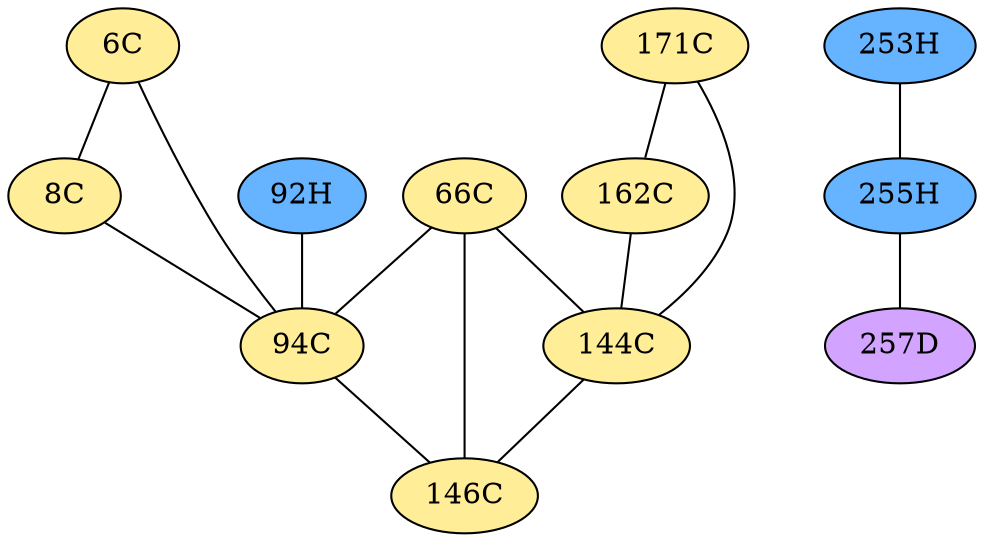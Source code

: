 // The Round Table
graph {
	"6C" [fillcolor="#FFED97" style=radial]
	"8C" [fillcolor="#FFED97" style=radial]
	"6C" -- "8C" [penwidth=1]
	"6C" [fillcolor="#FFED97" style=radial]
	"94C" [fillcolor="#FFED97" style=radial]
	"6C" -- "94C" [penwidth=1]
	"171C" [fillcolor="#FFED97" style=radial]
	"162C" [fillcolor="#FFED97" style=radial]
	"171C" -- "162C" [penwidth=1]
	"171C" [fillcolor="#FFED97" style=radial]
	"144C" [fillcolor="#FFED97" style=radial]
	"171C" -- "144C" [penwidth=1]
	"162C" [fillcolor="#FFED97" style=radial]
	"144C" [fillcolor="#FFED97" style=radial]
	"162C" -- "144C" [penwidth=1]
	"8C" [fillcolor="#FFED97" style=radial]
	"94C" [fillcolor="#FFED97" style=radial]
	"8C" -- "94C" [penwidth=1]
	"66C" [fillcolor="#FFED97" style=radial]
	"94C" [fillcolor="#FFED97" style=radial]
	"66C" -- "94C" [penwidth=1]
	"66C" [fillcolor="#FFED97" style=radial]
	"144C" [fillcolor="#FFED97" style=radial]
	"66C" -- "144C" [penwidth=1]
	"66C" [fillcolor="#FFED97" style=radial]
	"146C" [fillcolor="#FFED97" style=radial]
	"66C" -- "146C" [penwidth=1]
	"92H" [fillcolor="#66B3FF" style=radial]
	"94C" [fillcolor="#FFED97" style=radial]
	"92H" -- "94C" [penwidth=1]
	"94C" [fillcolor="#FFED97" style=radial]
	"146C" [fillcolor="#FFED97" style=radial]
	"94C" -- "146C" [penwidth=1]
	"144C" [fillcolor="#FFED97" style=radial]
	"146C" [fillcolor="#FFED97" style=radial]
	"144C" -- "146C" [penwidth=1]
	"253H" [fillcolor="#66B3FF" style=radial]
	"255H" [fillcolor="#66B3FF" style=radial]
	"253H" -- "255H" [penwidth=1]
	"255H" [fillcolor="#66B3FF" style=radial]
	"257D" [fillcolor="#D3A4FF" style=radial]
	"255H" -- "257D" [penwidth=1]
}
